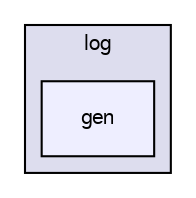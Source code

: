 digraph "/var/lib/jenkins/workspace/kaa_public/client/client-multi/client-cpp/kaa/log/gen" {
  bgcolor=transparent;
  compound=true
  node [ fontsize="10", fontname="FreeSans"];
  edge [ labelfontsize="10", labelfontname="FreeSans"];
  subgraph clusterdir_03ce69ee6d65a18444289c182d552eb3 {
    graph [ bgcolor="#ddddee", pencolor="black", label="log" fontname="FreeSans", fontsize="10", URL="dir_03ce69ee6d65a18444289c182d552eb3.html"]
  dir_c1af1bd187b690e102aa648a809278cc [shape=box, label="gen", style="filled", fillcolor="#eeeeff", pencolor="black", URL="dir_c1af1bd187b690e102aa648a809278cc.html"];
  }
}
